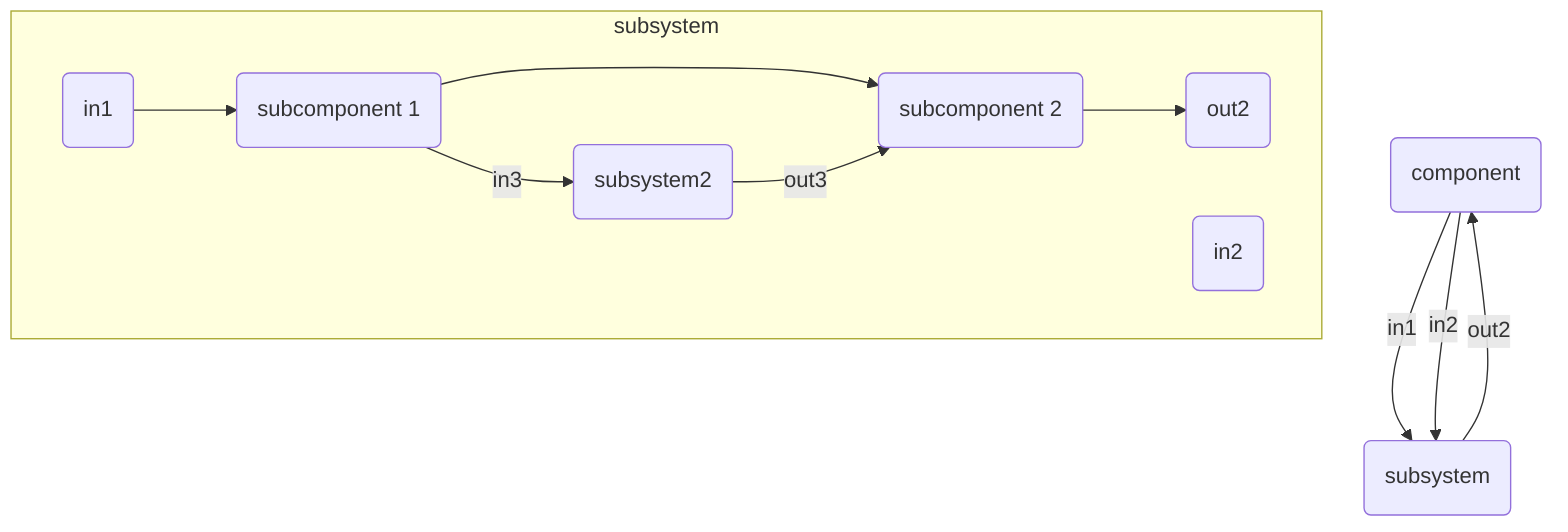 flowchart TD;
	n1("component");
	n3("subsystem");
	n1-->|"in1"|n3;
	n1-->|"in2"|n3;
	n3-->|"out2"|n1;
subgraph subsystem [subsystem];
	n4("in1");
	n5("in2");
	n6("out2");
	n7("subcomponent 1");
	n8("subcomponent 2");
	n10("subsystem2");
	n4-->n7;
	n7-->n8;
	n7-->|"in3"|n10;
	n8-->n6;
	n10-->|"out3"|n8;
end;